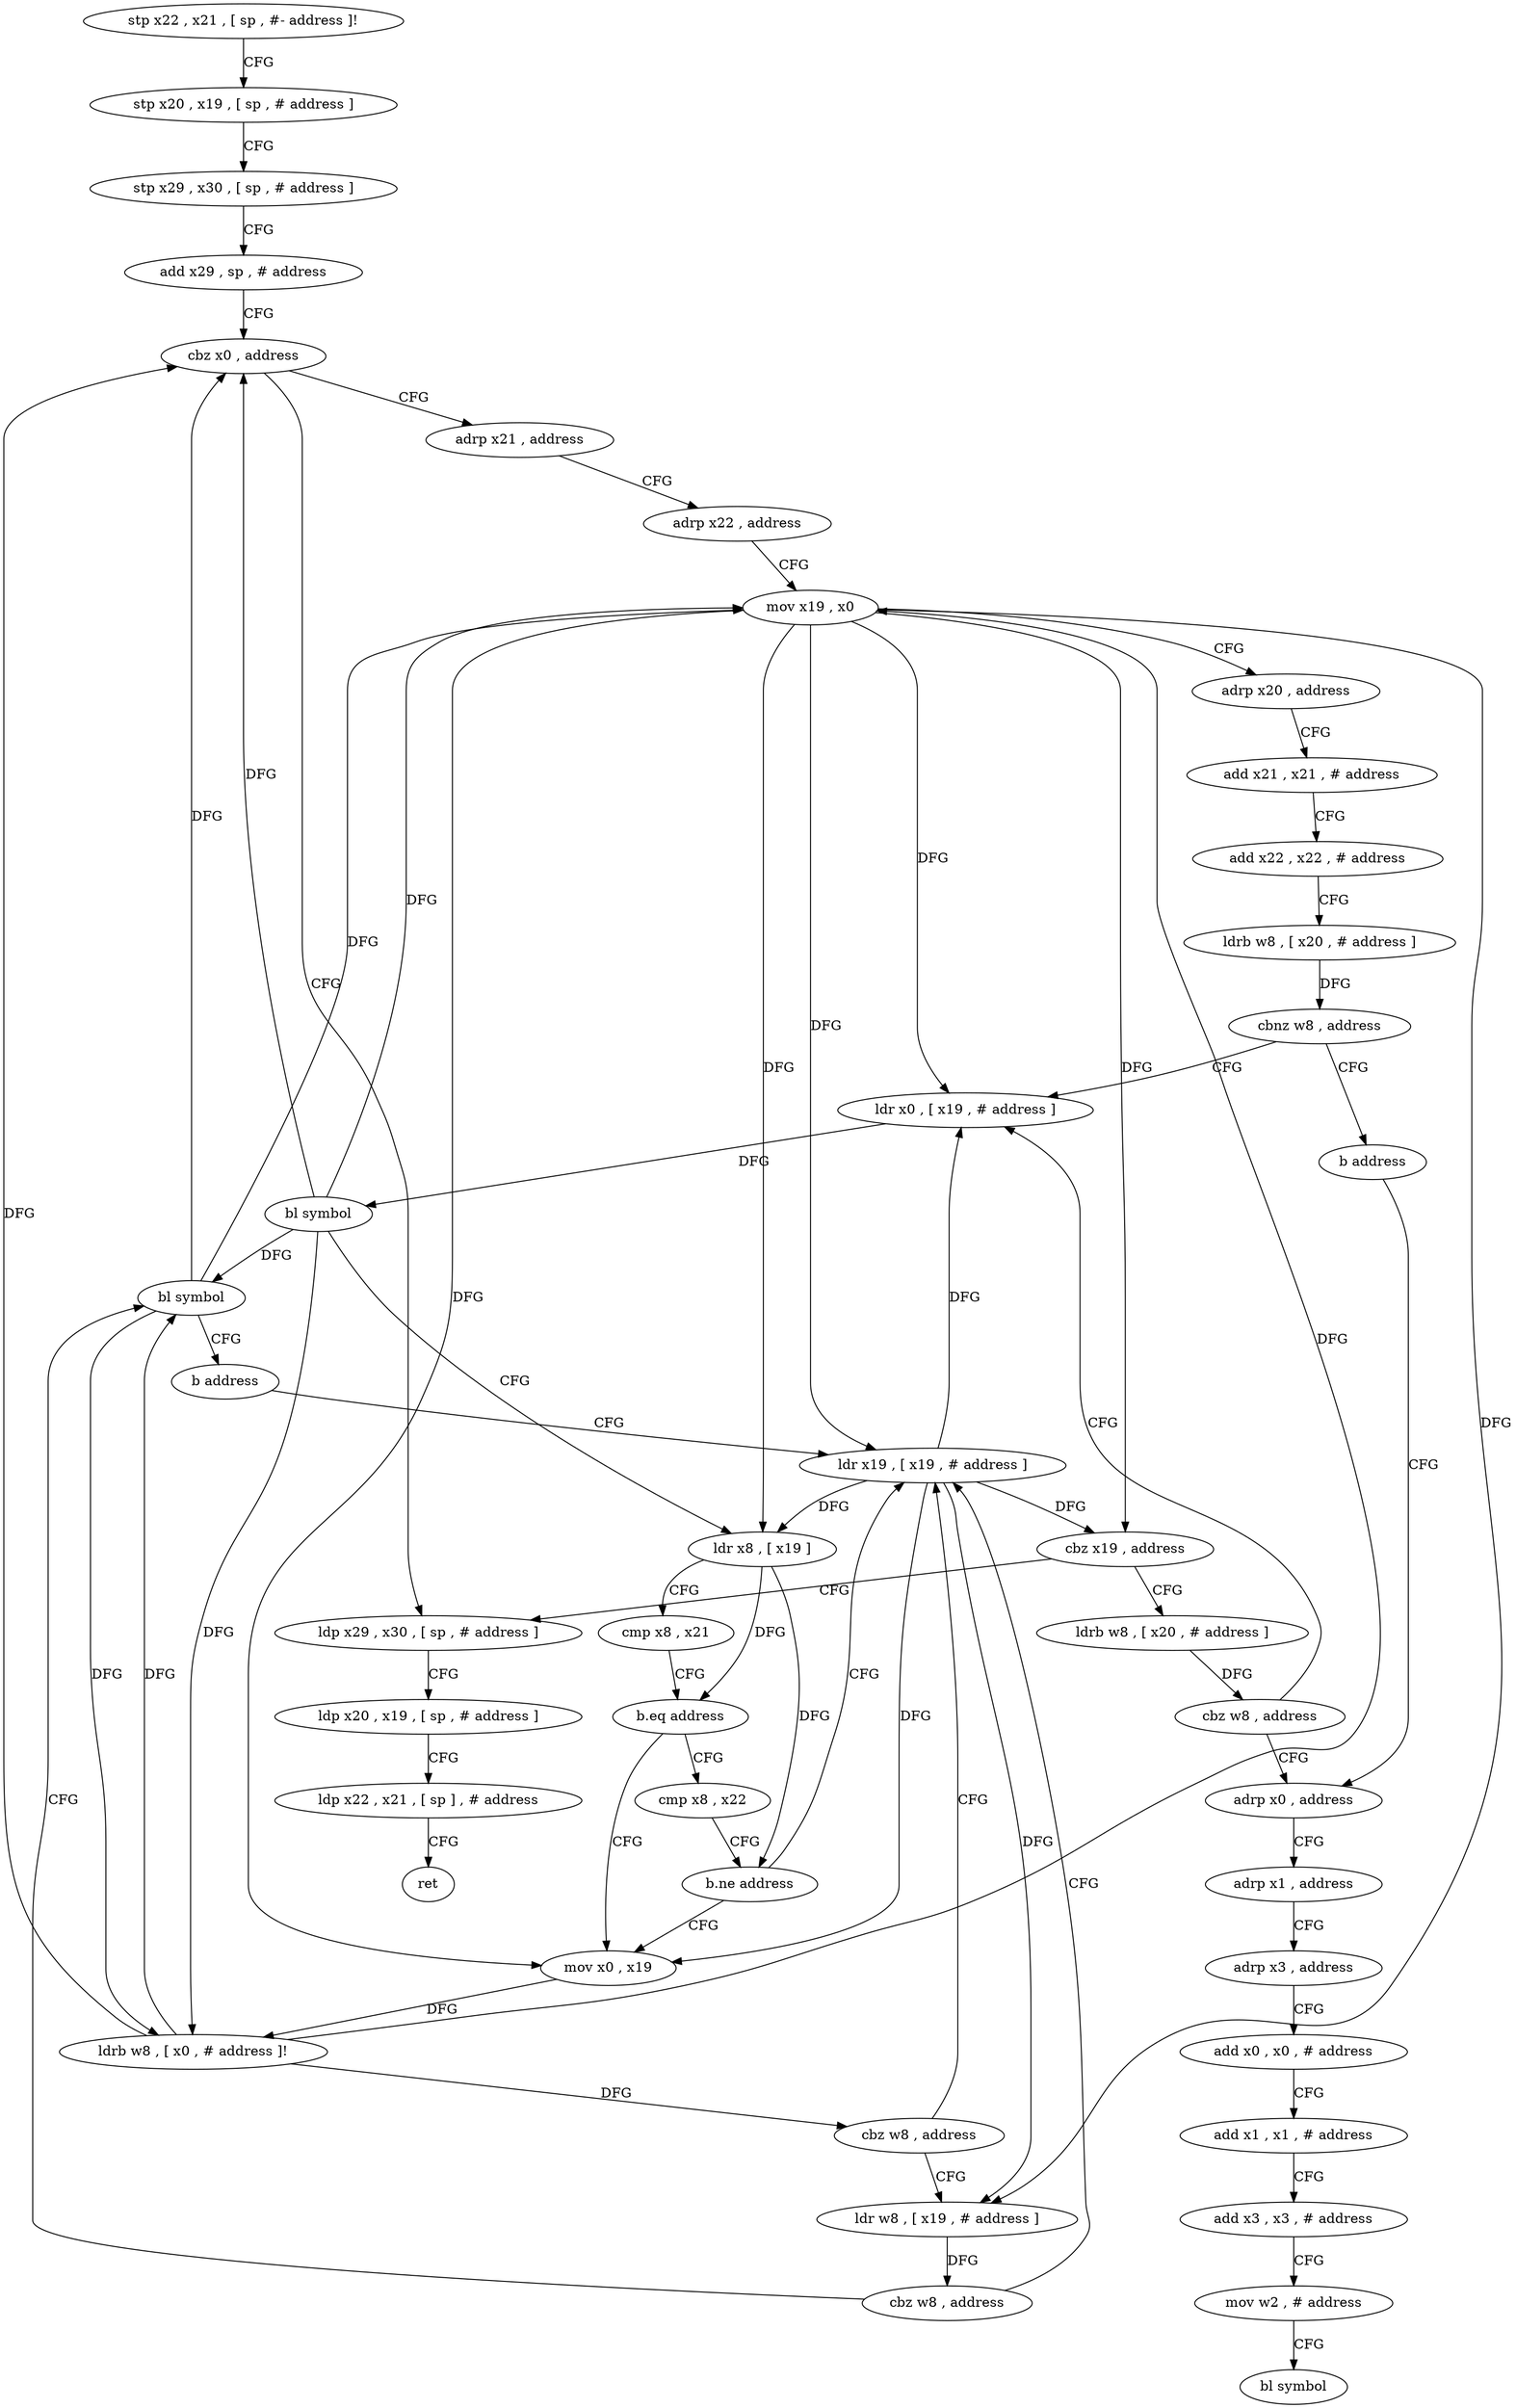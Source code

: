 digraph "func" {
"4229736" [label = "stp x22 , x21 , [ sp , #- address ]!" ]
"4229740" [label = "stp x20 , x19 , [ sp , # address ]" ]
"4229744" [label = "stp x29 , x30 , [ sp , # address ]" ]
"4229748" [label = "add x29 , sp , # address" ]
"4229752" [label = "cbz x0 , address" ]
"4229864" [label = "ldp x29 , x30 , [ sp , # address ]" ]
"4229756" [label = "adrp x21 , address" ]
"4229868" [label = "ldp x20 , x19 , [ sp , # address ]" ]
"4229872" [label = "ldp x22 , x21 , [ sp ] , # address" ]
"4229876" [label = "ret" ]
"4229760" [label = "adrp x22 , address" ]
"4229764" [label = "mov x19 , x0" ]
"4229768" [label = "adrp x20 , address" ]
"4229772" [label = "add x21 , x21 , # address" ]
"4229776" [label = "add x22 , x22 , # address" ]
"4229780" [label = "ldrb w8 , [ x20 , # address ]" ]
"4229784" [label = "cbnz w8 , address" ]
"4229808" [label = "ldr x0 , [ x19 , # address ]" ]
"4229788" [label = "b address" ]
"4229812" [label = "bl symbol" ]
"4229816" [label = "ldr x8 , [ x19 ]" ]
"4229820" [label = "cmp x8 , x21" ]
"4229824" [label = "b.eq address" ]
"4229836" [label = "mov x0 , x19" ]
"4229828" [label = "cmp x8 , x22" ]
"4229880" [label = "adrp x0 , address" ]
"4229840" [label = "ldrb w8 , [ x0 , # address ]!" ]
"4229844" [label = "cbz w8 , address" ]
"4229792" [label = "ldr x19 , [ x19 , # address ]" ]
"4229848" [label = "ldr w8 , [ x19 , # address ]" ]
"4229832" [label = "b.ne address" ]
"4229884" [label = "adrp x1 , address" ]
"4229888" [label = "adrp x3 , address" ]
"4229892" [label = "add x0 , x0 , # address" ]
"4229896" [label = "add x1 , x1 , # address" ]
"4229900" [label = "add x3 , x3 , # address" ]
"4229904" [label = "mov w2 , # address" ]
"4229908" [label = "bl symbol" ]
"4229796" [label = "cbz x19 , address" ]
"4229800" [label = "ldrb w8 , [ x20 , # address ]" ]
"4229852" [label = "cbz w8 , address" ]
"4229856" [label = "bl symbol" ]
"4229804" [label = "cbz w8 , address" ]
"4229860" [label = "b address" ]
"4229736" -> "4229740" [ label = "CFG" ]
"4229740" -> "4229744" [ label = "CFG" ]
"4229744" -> "4229748" [ label = "CFG" ]
"4229748" -> "4229752" [ label = "CFG" ]
"4229752" -> "4229864" [ label = "CFG" ]
"4229752" -> "4229756" [ label = "CFG" ]
"4229864" -> "4229868" [ label = "CFG" ]
"4229756" -> "4229760" [ label = "CFG" ]
"4229868" -> "4229872" [ label = "CFG" ]
"4229872" -> "4229876" [ label = "CFG" ]
"4229760" -> "4229764" [ label = "CFG" ]
"4229764" -> "4229768" [ label = "CFG" ]
"4229764" -> "4229808" [ label = "DFG" ]
"4229764" -> "4229816" [ label = "DFG" ]
"4229764" -> "4229836" [ label = "DFG" ]
"4229764" -> "4229792" [ label = "DFG" ]
"4229764" -> "4229796" [ label = "DFG" ]
"4229764" -> "4229848" [ label = "DFG" ]
"4229768" -> "4229772" [ label = "CFG" ]
"4229772" -> "4229776" [ label = "CFG" ]
"4229776" -> "4229780" [ label = "CFG" ]
"4229780" -> "4229784" [ label = "DFG" ]
"4229784" -> "4229808" [ label = "CFG" ]
"4229784" -> "4229788" [ label = "CFG" ]
"4229808" -> "4229812" [ label = "DFG" ]
"4229788" -> "4229880" [ label = "CFG" ]
"4229812" -> "4229816" [ label = "CFG" ]
"4229812" -> "4229752" [ label = "DFG" ]
"4229812" -> "4229764" [ label = "DFG" ]
"4229812" -> "4229840" [ label = "DFG" ]
"4229812" -> "4229856" [ label = "DFG" ]
"4229816" -> "4229820" [ label = "CFG" ]
"4229816" -> "4229824" [ label = "DFG" ]
"4229816" -> "4229832" [ label = "DFG" ]
"4229820" -> "4229824" [ label = "CFG" ]
"4229824" -> "4229836" [ label = "CFG" ]
"4229824" -> "4229828" [ label = "CFG" ]
"4229836" -> "4229840" [ label = "DFG" ]
"4229828" -> "4229832" [ label = "CFG" ]
"4229880" -> "4229884" [ label = "CFG" ]
"4229840" -> "4229844" [ label = "DFG" ]
"4229840" -> "4229752" [ label = "DFG" ]
"4229840" -> "4229764" [ label = "DFG" ]
"4229840" -> "4229856" [ label = "DFG" ]
"4229844" -> "4229792" [ label = "CFG" ]
"4229844" -> "4229848" [ label = "CFG" ]
"4229792" -> "4229796" [ label = "DFG" ]
"4229792" -> "4229808" [ label = "DFG" ]
"4229792" -> "4229816" [ label = "DFG" ]
"4229792" -> "4229836" [ label = "DFG" ]
"4229792" -> "4229848" [ label = "DFG" ]
"4229848" -> "4229852" [ label = "DFG" ]
"4229832" -> "4229792" [ label = "CFG" ]
"4229832" -> "4229836" [ label = "CFG" ]
"4229884" -> "4229888" [ label = "CFG" ]
"4229888" -> "4229892" [ label = "CFG" ]
"4229892" -> "4229896" [ label = "CFG" ]
"4229896" -> "4229900" [ label = "CFG" ]
"4229900" -> "4229904" [ label = "CFG" ]
"4229904" -> "4229908" [ label = "CFG" ]
"4229796" -> "4229864" [ label = "CFG" ]
"4229796" -> "4229800" [ label = "CFG" ]
"4229800" -> "4229804" [ label = "DFG" ]
"4229852" -> "4229792" [ label = "CFG" ]
"4229852" -> "4229856" [ label = "CFG" ]
"4229856" -> "4229860" [ label = "CFG" ]
"4229856" -> "4229752" [ label = "DFG" ]
"4229856" -> "4229764" [ label = "DFG" ]
"4229856" -> "4229840" [ label = "DFG" ]
"4229804" -> "4229880" [ label = "CFG" ]
"4229804" -> "4229808" [ label = "CFG" ]
"4229860" -> "4229792" [ label = "CFG" ]
}
